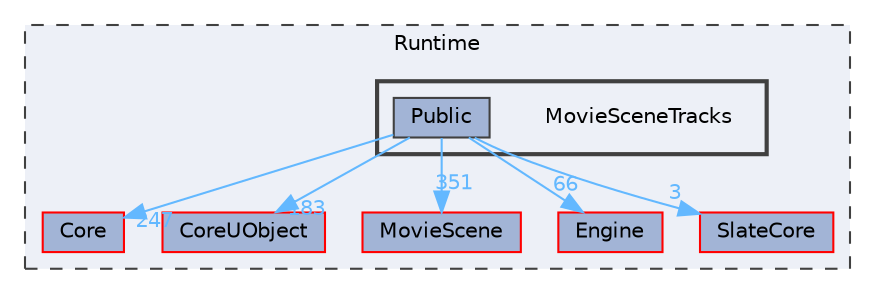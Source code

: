 digraph "MovieSceneTracks"
{
 // INTERACTIVE_SVG=YES
 // LATEX_PDF_SIZE
  bgcolor="transparent";
  edge [fontname=Helvetica,fontsize=10,labelfontname=Helvetica,labelfontsize=10];
  node [fontname=Helvetica,fontsize=10,shape=box,height=0.2,width=0.4];
  compound=true
  subgraph clusterdir_7536b172fbd480bfd146a1b1acd6856b {
    graph [ bgcolor="#edf0f7", pencolor="grey25", label="Runtime", fontname=Helvetica,fontsize=10 style="filled,dashed", URL="dir_7536b172fbd480bfd146a1b1acd6856b.html",tooltip=""]
  dir_0e6cddcc9caa1238c7f3774224afaa45 [label="Core", fillcolor="#a2b4d6", color="red", style="filled", URL="dir_0e6cddcc9caa1238c7f3774224afaa45.html",tooltip=""];
  dir_4c499e5e32e2b4479ad7e552df73eeae [label="CoreUObject", fillcolor="#a2b4d6", color="red", style="filled", URL="dir_4c499e5e32e2b4479ad7e552df73eeae.html",tooltip=""];
  dir_ed1388184b1cf3e774c585122fc72079 [label="MovieScene", fillcolor="#a2b4d6", color="red", style="filled", URL="dir_ed1388184b1cf3e774c585122fc72079.html",tooltip=""];
  dir_fdf6aa5c3cf3805bb958134448d60562 [label="Engine", fillcolor="#a2b4d6", color="red", style="filled", URL="dir_fdf6aa5c3cf3805bb958134448d60562.html",tooltip=""];
  dir_f0f0d357c8c9eca10fb05693ae8c53b1 [label="SlateCore", fillcolor="#a2b4d6", color="red", style="filled", URL="dir_f0f0d357c8c9eca10fb05693ae8c53b1.html",tooltip=""];
  subgraph clusterdir_7de2cf73c957a2c2a3a4f4e3f12897c9 {
    graph [ bgcolor="#edf0f7", pencolor="grey25", label="", fontname=Helvetica,fontsize=10 style="filled,bold", URL="dir_7de2cf73c957a2c2a3a4f4e3f12897c9.html",tooltip=""]
    dir_7de2cf73c957a2c2a3a4f4e3f12897c9 [shape=plaintext, label="MovieSceneTracks"];
  dir_9606a937bb9f1f9ce910f742b5960791 [label="Public", fillcolor="#a2b4d6", color="grey25", style="filled", URL="dir_9606a937bb9f1f9ce910f742b5960791.html",tooltip=""];
  }
  }
  dir_9606a937bb9f1f9ce910f742b5960791->dir_0e6cddcc9caa1238c7f3774224afaa45 [headlabel="247", labeldistance=1.5 headhref="dir_000949_000266.html" href="dir_000949_000266.html" color="steelblue1" fontcolor="steelblue1"];
  dir_9606a937bb9f1f9ce910f742b5960791->dir_4c499e5e32e2b4479ad7e552df73eeae [headlabel="183", labeldistance=1.5 headhref="dir_000949_000268.html" href="dir_000949_000268.html" color="steelblue1" fontcolor="steelblue1"];
  dir_9606a937bb9f1f9ce910f742b5960791->dir_ed1388184b1cf3e774c585122fc72079 [headlabel="351", labeldistance=1.5 headhref="dir_000949_000671.html" href="dir_000949_000671.html" color="steelblue1" fontcolor="steelblue1"];
  dir_9606a937bb9f1f9ce910f742b5960791->dir_f0f0d357c8c9eca10fb05693ae8c53b1 [headlabel="3", labeldistance=1.5 headhref="dir_000949_001045.html" href="dir_000949_001045.html" color="steelblue1" fontcolor="steelblue1"];
  dir_9606a937bb9f1f9ce910f742b5960791->dir_fdf6aa5c3cf3805bb958134448d60562 [headlabel="66", labeldistance=1.5 headhref="dir_000949_000366.html" href="dir_000949_000366.html" color="steelblue1" fontcolor="steelblue1"];
}
